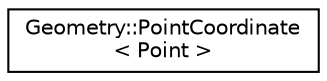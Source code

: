 digraph "Graphical Class Hierarchy"
{
 // LATEX_PDF_SIZE
  edge [fontname="Helvetica",fontsize="10",labelfontname="Helvetica",labelfontsize="10"];
  node [fontname="Helvetica",fontsize="10",shape=record];
  rankdir="LR";
  Node0 [label="Geometry::PointCoordinate\l\< Point \>",height=0.2,width=0.4,color="black", fillcolor="white", style="filled",URL="$structGeometry_1_1PointCoordinate.html",tooltip=" "];
}
